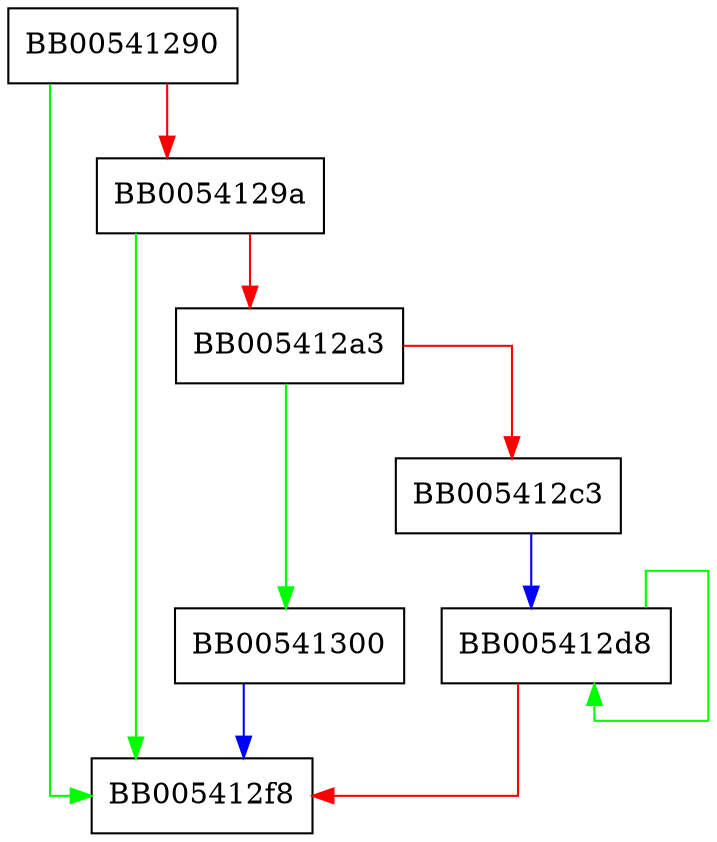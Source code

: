 digraph ossl_bn_is_word_fixed_top {
  node [shape="box"];
  graph [splines=ortho];
  BB00541290 -> BB005412f8 [color="green"];
  BB00541290 -> BB0054129a [color="red"];
  BB0054129a -> BB005412f8 [color="green"];
  BB0054129a -> BB005412a3 [color="red"];
  BB005412a3 -> BB00541300 [color="green"];
  BB005412a3 -> BB005412c3 [color="red"];
  BB005412c3 -> BB005412d8 [color="blue"];
  BB005412d8 -> BB005412d8 [color="green"];
  BB005412d8 -> BB005412f8 [color="red"];
  BB00541300 -> BB005412f8 [color="blue"];
}